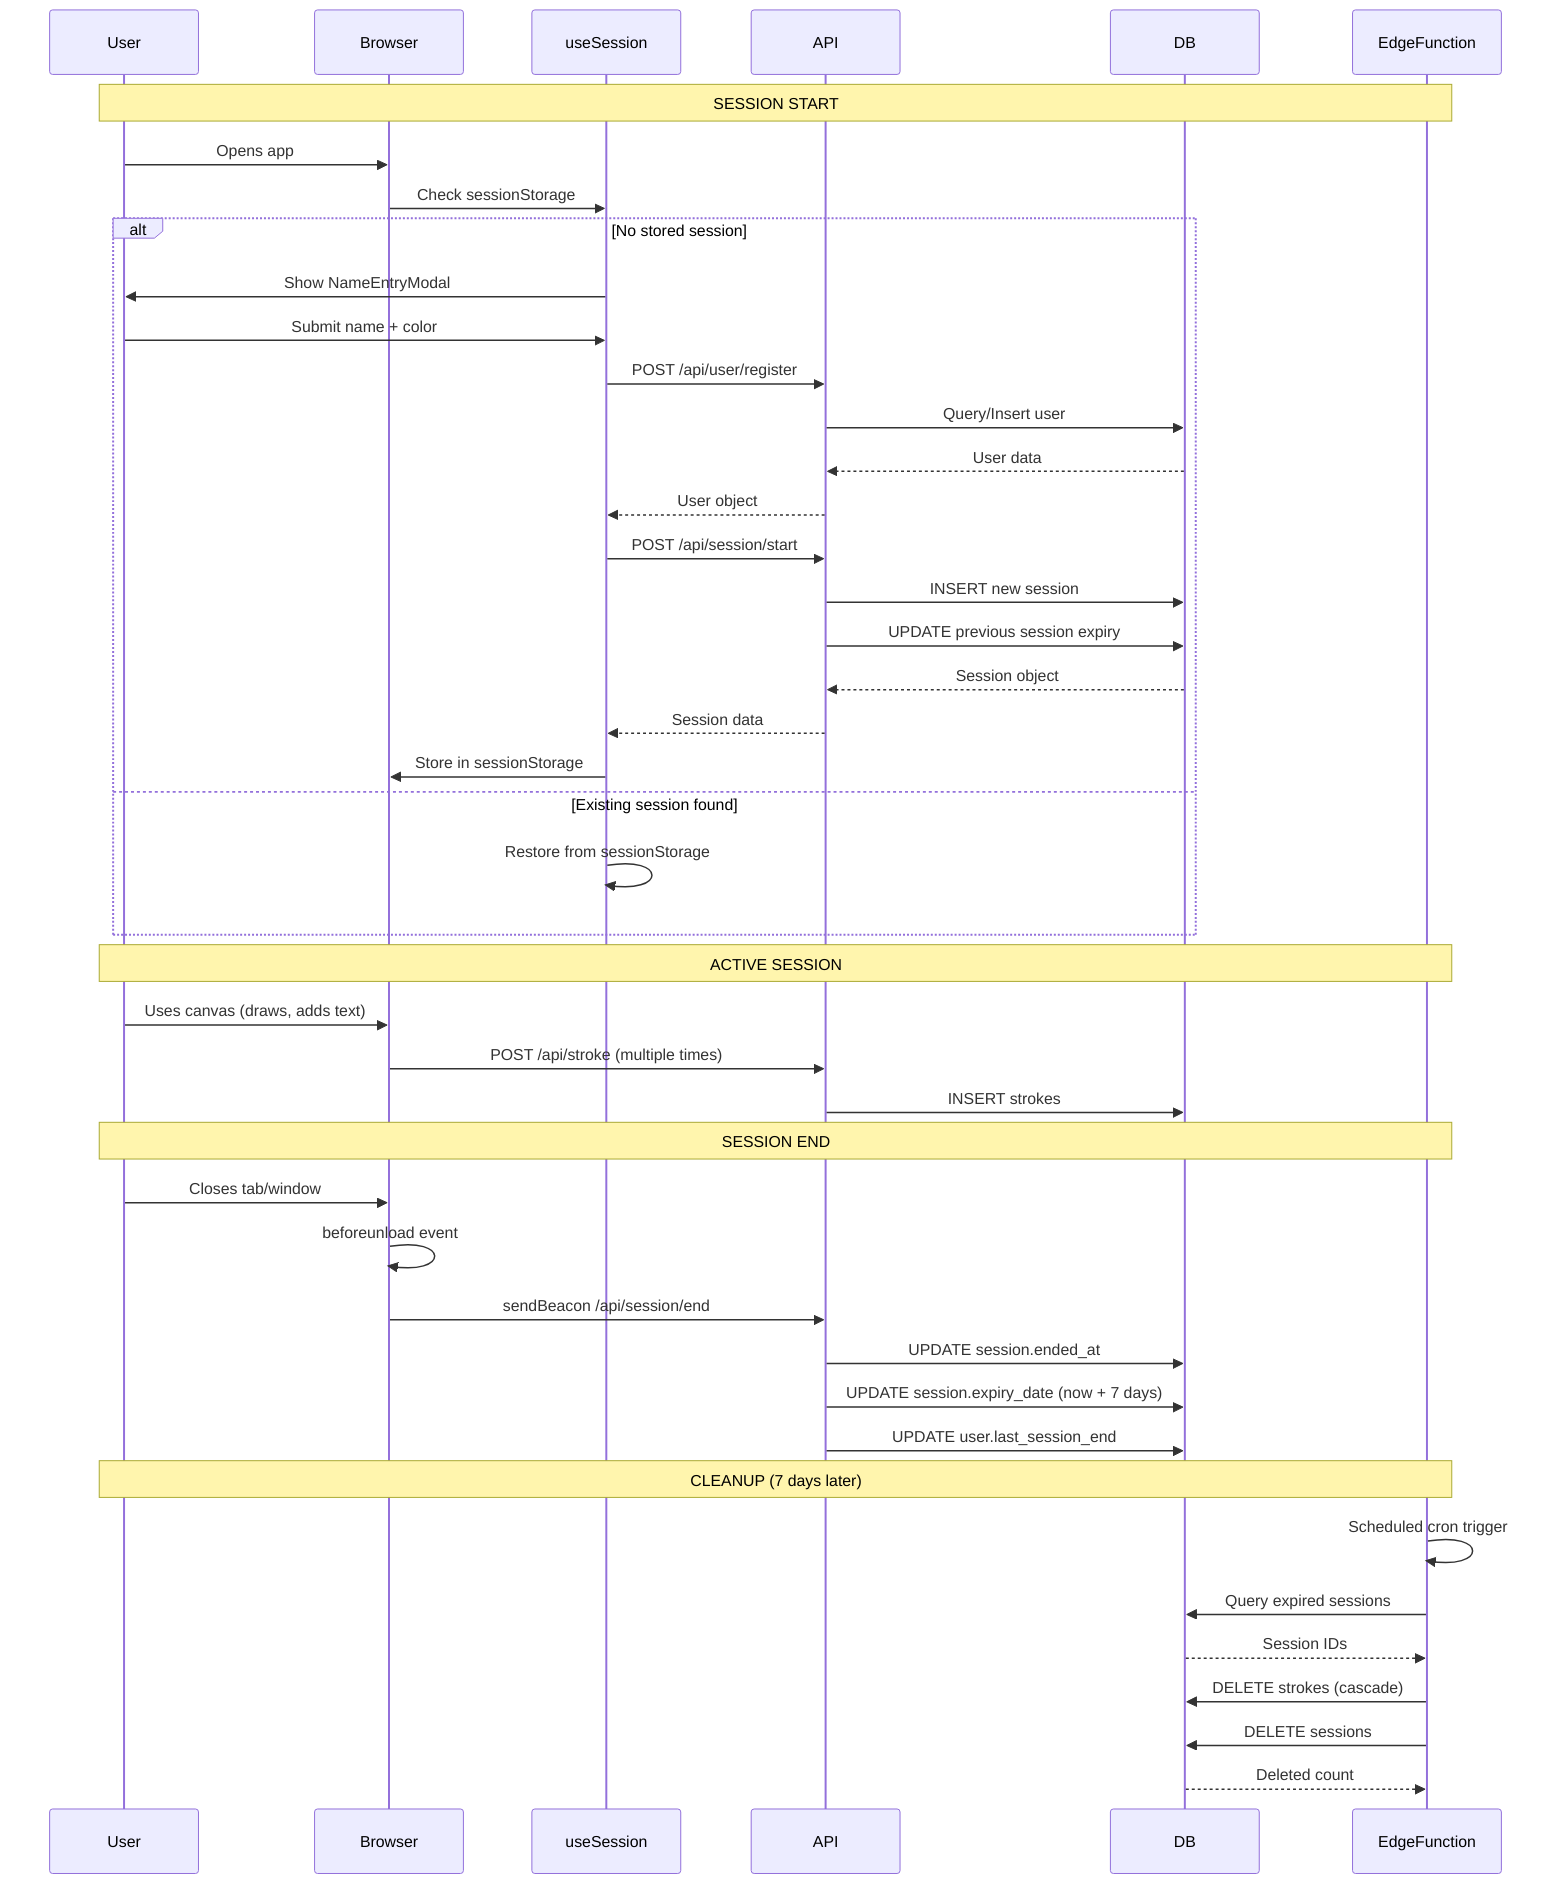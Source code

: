 sequenceDiagram
    participant User
    participant Browser
    participant useSession
    participant API
    participant DB
    participant EdgeFunction

    Note over User,EdgeFunction: SESSION START
    User->>Browser: Opens app
    Browser->>useSession: Check sessionStorage
    
    alt No stored session
        useSession->>User: Show NameEntryModal
        User->>useSession: Submit name + color
        useSession->>API: POST /api/user/register
        API->>DB: Query/Insert user
        DB-->>API: User data
        API-->>useSession: User object
        useSession->>API: POST /api/session/start
        API->>DB: INSERT new session
        API->>DB: UPDATE previous session expiry
        DB-->>API: Session object
        API-->>useSession: Session data
        useSession->>Browser: Store in sessionStorage
    else Existing session found
        useSession->>useSession: Restore from sessionStorage
    end
    
    Note over User,EdgeFunction: ACTIVE SESSION
    User->>Browser: Uses canvas (draws, adds text)
    Browser->>API: POST /api/stroke (multiple times)
    API->>DB: INSERT strokes
    
    Note over User,EdgeFunction: SESSION END
    User->>Browser: Closes tab/window
    Browser->>Browser: beforeunload event
    Browser->>API: sendBeacon /api/session/end
    API->>DB: UPDATE session.ended_at
    API->>DB: UPDATE session.expiry_date (now + 7 days)
    API->>DB: UPDATE user.last_session_end
    
    Note over User,EdgeFunction: CLEANUP (7 days later)
    EdgeFunction->>EdgeFunction: Scheduled cron trigger
    EdgeFunction->>DB: Query expired sessions
    DB-->>EdgeFunction: Session IDs
    EdgeFunction->>DB: DELETE strokes (cascade)
    EdgeFunction->>DB: DELETE sessions
    DB-->>EdgeFunction: Deleted count